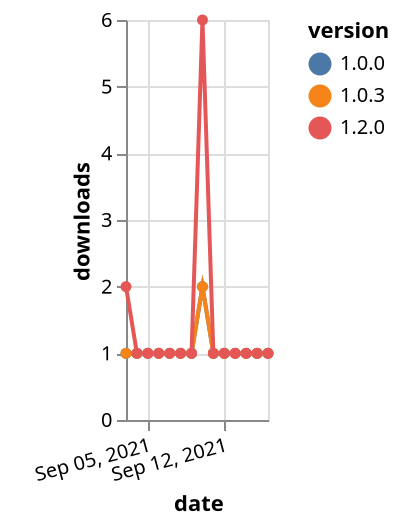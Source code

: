 {"$schema": "https://vega.github.io/schema/vega-lite/v5.json", "description": "A simple bar chart with embedded data.", "data": {"values": [{"date": "2021-09-03", "total": 151, "delta": 1, "version": "1.0.0"}, {"date": "2021-09-04", "total": 152, "delta": 1, "version": "1.0.0"}, {"date": "2021-09-05", "total": 153, "delta": 1, "version": "1.0.0"}, {"date": "2021-09-06", "total": 154, "delta": 1, "version": "1.0.0"}, {"date": "2021-09-07", "total": 155, "delta": 1, "version": "1.0.0"}, {"date": "2021-09-08", "total": 156, "delta": 1, "version": "1.0.0"}, {"date": "2021-09-09", "total": 157, "delta": 1, "version": "1.0.0"}, {"date": "2021-09-10", "total": 159, "delta": 2, "version": "1.0.0"}, {"date": "2021-09-11", "total": 160, "delta": 1, "version": "1.0.0"}, {"date": "2021-09-12", "total": 161, "delta": 1, "version": "1.0.0"}, {"date": "2021-09-13", "total": 162, "delta": 1, "version": "1.0.0"}, {"date": "2021-09-14", "total": 163, "delta": 1, "version": "1.0.0"}, {"date": "2021-09-15", "total": 164, "delta": 1, "version": "1.0.0"}, {"date": "2021-09-16", "total": 165, "delta": 1, "version": "1.0.0"}, {"date": "2021-09-03", "total": 131, "delta": 1, "version": "1.0.3"}, {"date": "2021-09-04", "total": 132, "delta": 1, "version": "1.0.3"}, {"date": "2021-09-05", "total": 133, "delta": 1, "version": "1.0.3"}, {"date": "2021-09-06", "total": 134, "delta": 1, "version": "1.0.3"}, {"date": "2021-09-07", "total": 135, "delta": 1, "version": "1.0.3"}, {"date": "2021-09-08", "total": 136, "delta": 1, "version": "1.0.3"}, {"date": "2021-09-09", "total": 137, "delta": 1, "version": "1.0.3"}, {"date": "2021-09-10", "total": 139, "delta": 2, "version": "1.0.3"}, {"date": "2021-09-11", "total": 140, "delta": 1, "version": "1.0.3"}, {"date": "2021-09-12", "total": 141, "delta": 1, "version": "1.0.3"}, {"date": "2021-09-13", "total": 142, "delta": 1, "version": "1.0.3"}, {"date": "2021-09-14", "total": 143, "delta": 1, "version": "1.0.3"}, {"date": "2021-09-15", "total": 144, "delta": 1, "version": "1.0.3"}, {"date": "2021-09-16", "total": 145, "delta": 1, "version": "1.0.3"}, {"date": "2021-09-03", "total": 122, "delta": 2, "version": "1.2.0"}, {"date": "2021-09-04", "total": 123, "delta": 1, "version": "1.2.0"}, {"date": "2021-09-05", "total": 124, "delta": 1, "version": "1.2.0"}, {"date": "2021-09-06", "total": 125, "delta": 1, "version": "1.2.0"}, {"date": "2021-09-07", "total": 126, "delta": 1, "version": "1.2.0"}, {"date": "2021-09-08", "total": 127, "delta": 1, "version": "1.2.0"}, {"date": "2021-09-09", "total": 128, "delta": 1, "version": "1.2.0"}, {"date": "2021-09-10", "total": 134, "delta": 6, "version": "1.2.0"}, {"date": "2021-09-11", "total": 135, "delta": 1, "version": "1.2.0"}, {"date": "2021-09-12", "total": 136, "delta": 1, "version": "1.2.0"}, {"date": "2021-09-13", "total": 137, "delta": 1, "version": "1.2.0"}, {"date": "2021-09-14", "total": 138, "delta": 1, "version": "1.2.0"}, {"date": "2021-09-15", "total": 139, "delta": 1, "version": "1.2.0"}, {"date": "2021-09-16", "total": 140, "delta": 1, "version": "1.2.0"}]}, "width": "container", "mark": {"type": "line", "point": {"filled": true}}, "encoding": {"x": {"field": "date", "type": "temporal", "timeUnit": "yearmonthdate", "title": "date", "axis": {"labelAngle": -15}}, "y": {"field": "delta", "type": "quantitative", "title": "downloads"}, "color": {"field": "version", "type": "nominal"}, "tooltip": {"field": "delta"}}}